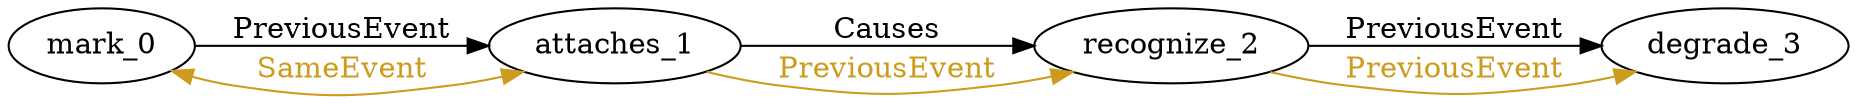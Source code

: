 digraph finite_state_machine { 
	rankdir=LR;
	size="50,50";
node0 [label = "mark_0"]
node1 [label = "attaches_1"]
node2 [label = "recognize_2"]
node3 [label = "degrade_3"]
node0 -> node1 [ label = "PreviousEvent" fontcolor="black"  color = "Black"];
node0 -> node1 [ label = "SameEvent" fontcolor="goldenrod3" dir = "both" color = "goldenrod3"];
node1 -> node2 [ label = "Causes" fontcolor="black"  color = "Black"];
node1 -> node2 [ label = "PreviousEvent" fontcolor="goldenrod3"  color = "goldenrod3"];
node2 -> node3 [ label = "PreviousEvent" fontcolor="black"  color = "Black"];
node2 -> node3 [ label = "PreviousEvent" fontcolor="goldenrod3"  color = "goldenrod3"];
}